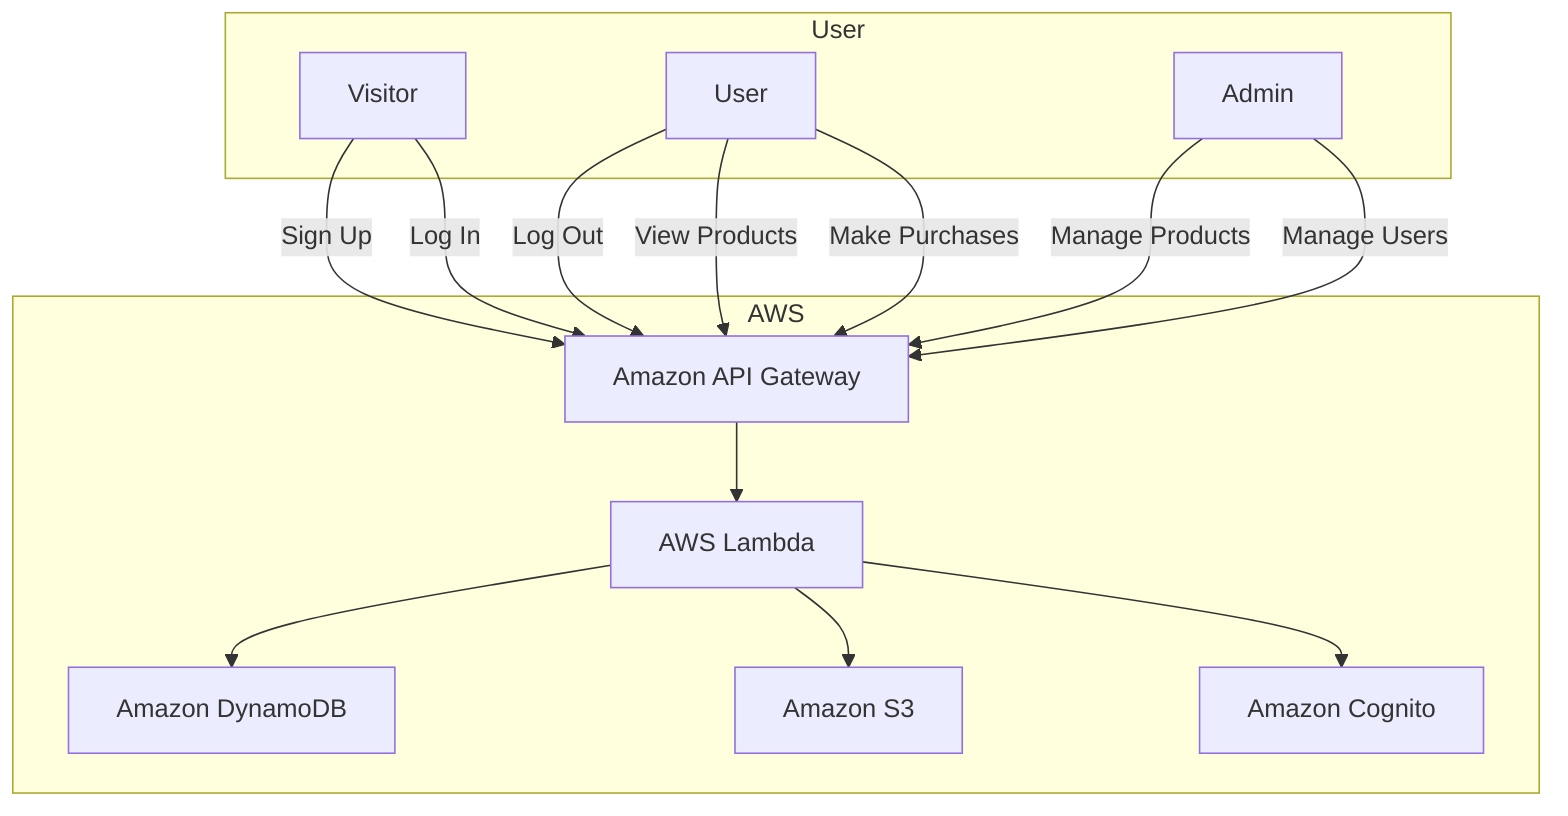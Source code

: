 graph TD
    subgraph AWS
        A[Amazon API Gateway] --> B[AWS Lambda]
        B --> C[Amazon DynamoDB]
        B --> D[Amazon S3]
        B --> E[Amazon Cognito]
    end

    subgraph User
        F[Visitor]
        G[User]
        H[Admin]
    end

    F -->|Sign Up| A
    F -->|Log In| A
    G -->|Log Out| A
    G -->|View Products| A
    G -->|Make Purchases| A
    H -->|Manage Products| A
    H -->|Manage Users| A